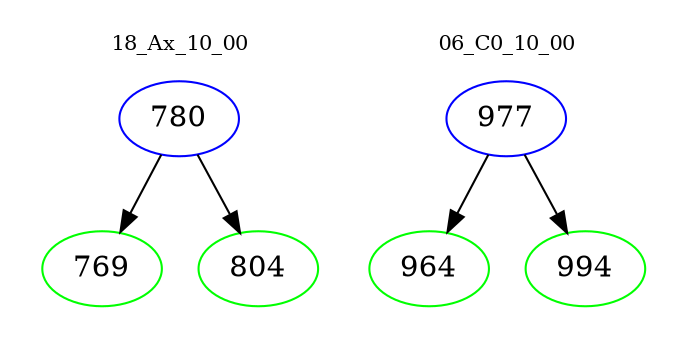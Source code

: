 digraph{
subgraph cluster_0 {
color = white
label = "18_Ax_10_00";
fontsize=10;
T0_780 [label="780", color="blue"]
T0_780 -> T0_769 [color="black"]
T0_769 [label="769", color="green"]
T0_780 -> T0_804 [color="black"]
T0_804 [label="804", color="green"]
}
subgraph cluster_1 {
color = white
label = "06_C0_10_00";
fontsize=10;
T1_977 [label="977", color="blue"]
T1_977 -> T1_964 [color="black"]
T1_964 [label="964", color="green"]
T1_977 -> T1_994 [color="black"]
T1_994 [label="994", color="green"]
}
}
